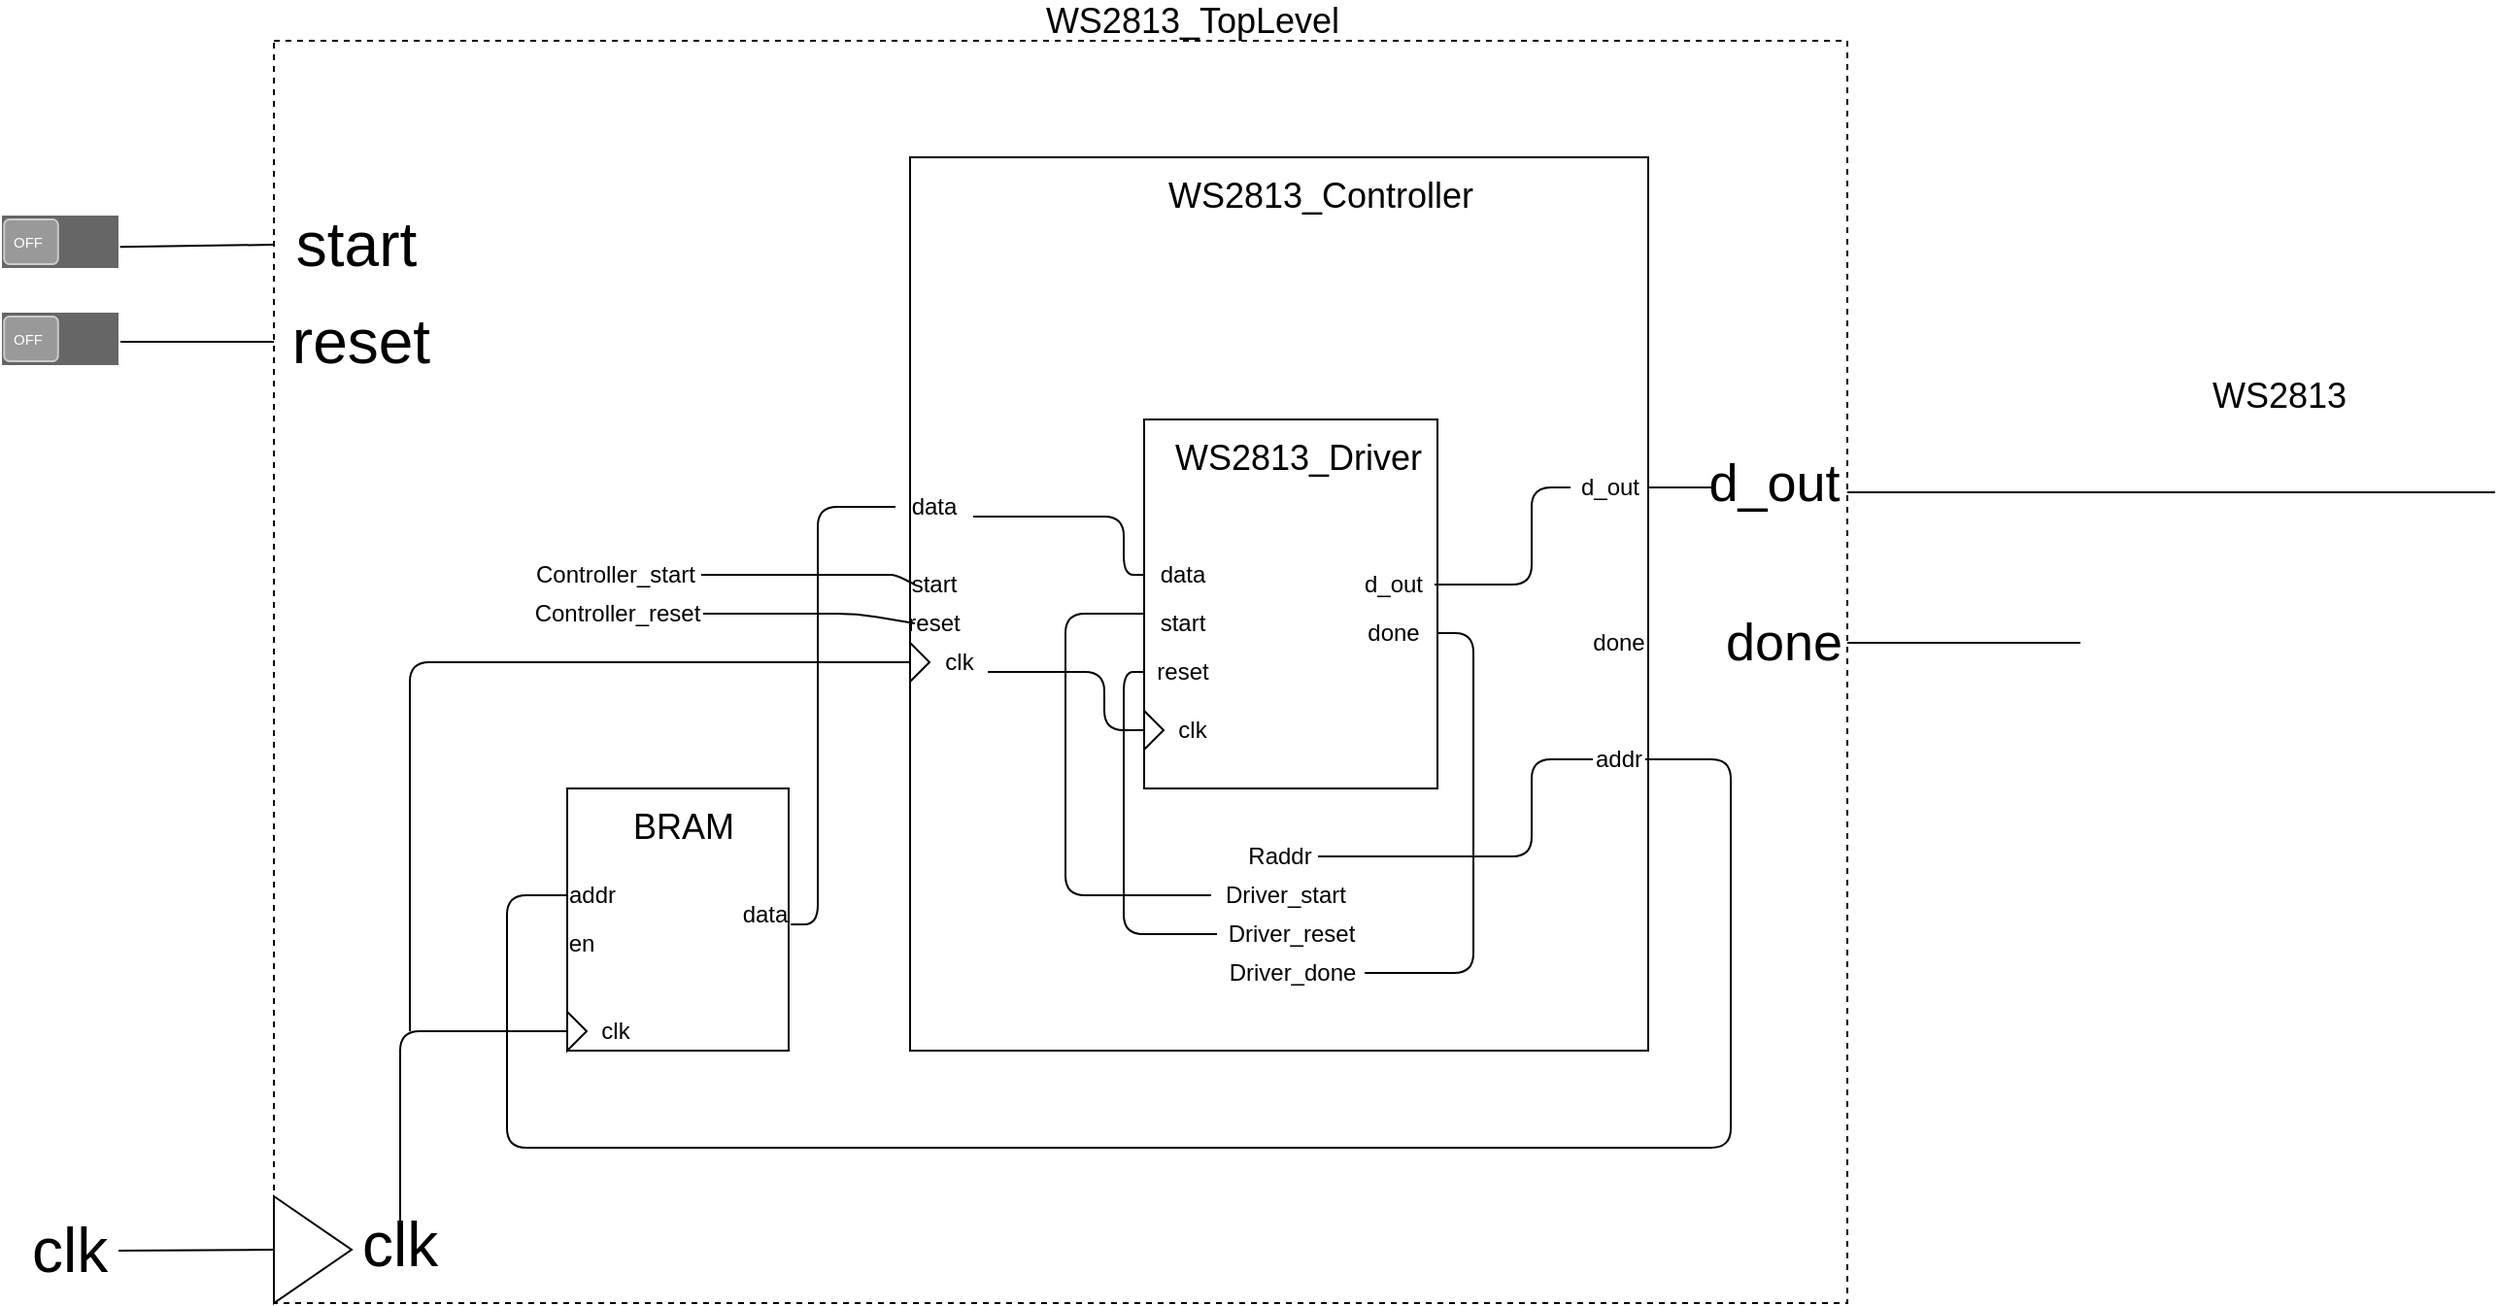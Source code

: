 <mxfile version="12.3.2" type="device" pages="1"><diagram id="CZRRUgcOlWJ4WVVWiVzo" name="Page-1"><mxGraphModel dx="2272" dy="822" grid="1" gridSize="10" guides="1" tooltips="1" connect="1" arrows="1" fold="1" page="1" pageScale="1" pageWidth="850" pageHeight="1100" math="0" shadow="0"><root><mxCell id="0"/><mxCell id="1" parent="0"/><mxCell id="h8lUSs1qUFer4LkvoyvZ-120" value="" style="rounded=0;whiteSpace=wrap;html=1;fillColor=none;dashed=1;" vertex="1" parent="1"><mxGeometry x="-80" y="370" width="810" height="650" as="geometry"/></mxCell><mxCell id="h8lUSs1qUFer4LkvoyvZ-28" value="" style="shape=image;html=1;verticalAlign=top;verticalLabelPosition=bottom;labelBackgroundColor=#ffffff;imageAspect=0;aspect=fixed;image=https://cdn2.iconfinder.com/data/icons/electronic-13/480/6-electronic-led-icon-2-128.png" vertex="1" parent="1"><mxGeometry x="983.5" y="577.5" width="30" height="30" as="geometry"/></mxCell><mxCell id="h8lUSs1qUFer4LkvoyvZ-29" value="" style="endArrow=none;html=1;exitX=1;exitY=0.75;exitDx=0;exitDy=0;" edge="1" parent="1" source="h8lUSs1qUFer4LkvoyvZ-122"><mxGeometry width="50" height="50" relative="1" as="geometry"><mxPoint x="750" y="603" as="sourcePoint"/><mxPoint x="1063.5" y="602.5" as="targetPoint"/></mxGeometry></mxCell><mxCell id="h8lUSs1qUFer4LkvoyvZ-30" value="" style="shape=image;html=1;verticalAlign=top;verticalLabelPosition=bottom;labelBackgroundColor=#ffffff;imageAspect=0;aspect=fixed;image=https://cdn2.iconfinder.com/data/icons/electronic-13/480/6-electronic-led-icon-2-128.png" vertex="1" parent="1"><mxGeometry x="1023.5" y="577.5" width="30" height="30" as="geometry"/></mxCell><mxCell id="h8lUSs1qUFer4LkvoyvZ-31" value="" style="shape=image;html=1;verticalAlign=top;verticalLabelPosition=bottom;labelBackgroundColor=#ffffff;imageAspect=0;aspect=fixed;image=https://cdn2.iconfinder.com/data/icons/electronic-13/480/6-electronic-led-icon-2-128.png" vertex="1" parent="1"><mxGeometry x="943.5" y="577.5" width="30" height="30" as="geometry"/></mxCell><mxCell id="h8lUSs1qUFer4LkvoyvZ-32" value="" style="shape=image;html=1;verticalAlign=top;verticalLabelPosition=bottom;labelBackgroundColor=#ffffff;imageAspect=0;aspect=fixed;image=https://cdn2.iconfinder.com/data/icons/electronic-13/480/6-electronic-led-icon-2-128.png" vertex="1" parent="1"><mxGeometry x="903.5" y="577.5" width="30" height="30" as="geometry"/></mxCell><mxCell id="h8lUSs1qUFer4LkvoyvZ-33" value="" style="shape=image;html=1;verticalAlign=top;verticalLabelPosition=bottom;labelBackgroundColor=#ffffff;imageAspect=0;aspect=fixed;image=https://cdn2.iconfinder.com/data/icons/electronic-13/480/6-electronic-led-icon-2-128.png" vertex="1" parent="1"><mxGeometry x="863.5" y="577.5" width="30" height="30" as="geometry"/></mxCell><mxCell id="h8lUSs1qUFer4LkvoyvZ-34" value="" style="shape=image;html=1;verticalAlign=top;verticalLabelPosition=bottom;labelBackgroundColor=#ffffff;imageAspect=0;aspect=fixed;image=https://cdn2.iconfinder.com/data/icons/electronic-13/480/6-electronic-led-icon-2-128.png" vertex="1" parent="1"><mxGeometry x="823.5" y="577.5" width="30" height="30" as="geometry"/></mxCell><mxCell id="h8lUSs1qUFer4LkvoyvZ-37" value="" style="rounded=0;whiteSpace=wrap;html=1;" vertex="1" parent="1"><mxGeometry x="71" y="755" width="114" height="135" as="geometry"/></mxCell><mxCell id="h8lUSs1qUFer4LkvoyvZ-38" value="BRAM" style="text;html=1;strokeColor=none;fillColor=none;align=center;verticalAlign=middle;whiteSpace=wrap;rounded=0;fontSize=18;" vertex="1" parent="1"><mxGeometry x="111" y="765" width="40" height="20" as="geometry"/></mxCell><mxCell id="h8lUSs1qUFer4LkvoyvZ-62" value="WS2813" style="text;html=1;strokeColor=none;fillColor=none;align=center;verticalAlign=middle;whiteSpace=wrap;rounded=0;fontSize=18;" vertex="1" parent="1"><mxGeometry x="914" y="543" width="77" height="20" as="geometry"/></mxCell><mxCell id="h8lUSs1qUFer4LkvoyvZ-75" value="" style="rounded=0;whiteSpace=wrap;html=1;" vertex="1" parent="1"><mxGeometry x="247.5" y="430" width="380" height="460" as="geometry"/></mxCell><mxCell id="h8lUSs1qUFer4LkvoyvZ-76" value="" style="triangle;whiteSpace=wrap;html=1;" vertex="1" parent="1"><mxGeometry x="247.5" y="680" width="10" height="20" as="geometry"/></mxCell><mxCell id="h8lUSs1qUFer4LkvoyvZ-77" value="clk" style="text;html=1;strokeColor=none;fillColor=none;align=center;verticalAlign=middle;whiteSpace=wrap;rounded=0;" vertex="1" parent="1"><mxGeometry x="257.5" y="680" width="30" height="20" as="geometry"/></mxCell><mxCell id="h8lUSs1qUFer4LkvoyvZ-78" value="start" style="text;html=1;strokeColor=none;fillColor=none;align=center;verticalAlign=middle;whiteSpace=wrap;rounded=0;" vertex="1" parent="1"><mxGeometry x="240" y="640" width="40" height="20" as="geometry"/></mxCell><mxCell id="h8lUSs1qUFer4LkvoyvZ-79" value="reset" style="text;html=1;strokeColor=none;fillColor=none;align=center;verticalAlign=middle;whiteSpace=wrap;rounded=0;" vertex="1" parent="1"><mxGeometry x="240" y="660" width="40" height="20" as="geometry"/></mxCell><mxCell id="h8lUSs1qUFer4LkvoyvZ-80" value="data" style="text;html=1;strokeColor=none;fillColor=none;align=center;verticalAlign=middle;whiteSpace=wrap;rounded=0;" vertex="1" parent="1"><mxGeometry x="240" y="600" width="40" height="20" as="geometry"/></mxCell><mxCell id="h8lUSs1qUFer4LkvoyvZ-82" value="d_out" style="text;html=1;strokeColor=none;fillColor=none;align=center;verticalAlign=middle;whiteSpace=wrap;rounded=0;" vertex="1" parent="1"><mxGeometry x="587.5" y="590" width="40" height="20" as="geometry"/></mxCell><mxCell id="h8lUSs1qUFer4LkvoyvZ-83" value="&lt;font style=&quot;font-size: 18px&quot;&gt;WS2813_Controller&lt;/font&gt;" style="text;html=1;strokeColor=none;fillColor=none;align=center;verticalAlign=middle;whiteSpace=wrap;rounded=0;" vertex="1" parent="1"><mxGeometry x="373.5" y="440" width="170" height="20" as="geometry"/></mxCell><mxCell id="h8lUSs1qUFer4LkvoyvZ-84" value="addr" style="text;html=1;strokeColor=none;fillColor=none;align=center;verticalAlign=middle;whiteSpace=wrap;rounded=0;" vertex="1" parent="1"><mxGeometry x="599" y="730" width="27" height="20" as="geometry"/></mxCell><mxCell id="h8lUSs1qUFer4LkvoyvZ-85" value="" style="rounded=0;whiteSpace=wrap;html=1;" vertex="1" parent="1"><mxGeometry x="368" y="565" width="151" height="190" as="geometry"/></mxCell><mxCell id="h8lUSs1qUFer4LkvoyvZ-86" value="&lt;font style=&quot;font-size: 18px&quot;&gt;WS2813_Driver&lt;/font&gt;" style="text;html=1;strokeColor=none;fillColor=none;align=center;verticalAlign=middle;whiteSpace=wrap;rounded=0;" vertex="1" parent="1"><mxGeometry x="387" y="575" width="121" height="20" as="geometry"/></mxCell><mxCell id="h8lUSs1qUFer4LkvoyvZ-87" value="done" style="text;html=1;strokeColor=none;fillColor=none;align=center;verticalAlign=middle;whiteSpace=wrap;rounded=0;" vertex="1" parent="1"><mxGeometry x="599" y="670" width="27" height="20" as="geometry"/></mxCell><mxCell id="h8lUSs1qUFer4LkvoyvZ-88" value="data" style="text;html=1;strokeColor=none;fillColor=none;align=center;verticalAlign=middle;whiteSpace=wrap;rounded=0;" vertex="1" parent="1"><mxGeometry x="367.5" y="635" width="40" height="20" as="geometry"/></mxCell><mxCell id="h8lUSs1qUFer4LkvoyvZ-89" value="start" style="text;html=1;strokeColor=none;fillColor=none;align=center;verticalAlign=middle;whiteSpace=wrap;rounded=0;" vertex="1" parent="1"><mxGeometry x="367.5" y="660" width="40" height="20" as="geometry"/></mxCell><mxCell id="h8lUSs1qUFer4LkvoyvZ-90" value="reset" style="text;html=1;strokeColor=none;fillColor=none;align=center;verticalAlign=middle;whiteSpace=wrap;rounded=0;" vertex="1" parent="1"><mxGeometry x="367.5" y="685" width="40" height="20" as="geometry"/></mxCell><mxCell id="h8lUSs1qUFer4LkvoyvZ-91" value="d_out" style="text;html=1;strokeColor=none;fillColor=none;align=center;verticalAlign=middle;whiteSpace=wrap;rounded=0;" vertex="1" parent="1"><mxGeometry x="478.5" y="640" width="35" height="20" as="geometry"/></mxCell><mxCell id="h8lUSs1qUFer4LkvoyvZ-92" value="done" style="text;html=1;strokeColor=none;fillColor=none;align=center;verticalAlign=middle;whiteSpace=wrap;rounded=0;" vertex="1" parent="1"><mxGeometry x="482.5" y="665" width="27" height="20" as="geometry"/></mxCell><mxCell id="h8lUSs1qUFer4LkvoyvZ-96" value="" style="triangle;whiteSpace=wrap;html=1;" vertex="1" parent="1"><mxGeometry x="368" y="715" width="10" height="20" as="geometry"/></mxCell><mxCell id="h8lUSs1qUFer4LkvoyvZ-97" value="clk" style="text;html=1;strokeColor=none;fillColor=none;align=center;verticalAlign=middle;whiteSpace=wrap;rounded=0;" vertex="1" parent="1"><mxGeometry x="378" y="715" width="30" height="20" as="geometry"/></mxCell><mxCell id="h8lUSs1qUFer4LkvoyvZ-99" value="" style="endArrow=none;html=1;exitX=1;exitY=0.75;exitDx=0;exitDy=0;entryX=0;entryY=0.5;entryDx=0;entryDy=0;" edge="1" parent="1" source="h8lUSs1qUFer4LkvoyvZ-80" target="h8lUSs1qUFer4LkvoyvZ-88"><mxGeometry width="50" height="50" relative="1" as="geometry"><mxPoint x="727.5" y="690" as="sourcePoint"/><mxPoint x="777.5" y="640" as="targetPoint"/><Array as="points"><mxPoint x="357.5" y="615"/><mxPoint x="357.5" y="645"/></Array></mxGeometry></mxCell><mxCell id="h8lUSs1qUFer4LkvoyvZ-100" value="" style="endArrow=none;html=1;entryX=0;entryY=0.5;entryDx=0;entryDy=0;" edge="1" parent="1" target="h8lUSs1qUFer4LkvoyvZ-96"><mxGeometry width="50" height="50" relative="1" as="geometry"><mxPoint x="287.5" y="695" as="sourcePoint"/><mxPoint x="777.5" y="630" as="targetPoint"/><Array as="points"><mxPoint x="347.5" y="695"/><mxPoint x="347.5" y="725"/></Array></mxGeometry></mxCell><mxCell id="h8lUSs1qUFer4LkvoyvZ-101" value="" style="endArrow=none;html=1;entryX=0;entryY=0.5;entryDx=0;entryDy=0;" edge="1" parent="1" target="h8lUSs1qUFer4LkvoyvZ-82"><mxGeometry width="50" height="50" relative="1" as="geometry"><mxPoint x="517.5" y="650" as="sourcePoint"/><mxPoint x="767.5" y="660" as="targetPoint"/><Array as="points"><mxPoint x="567.5" y="650"/><mxPoint x="567.5" y="600"/></Array></mxGeometry></mxCell><mxCell id="h8lUSs1qUFer4LkvoyvZ-102" value="Raddr" style="text;html=1;strokeColor=none;fillColor=none;align=center;verticalAlign=middle;whiteSpace=wrap;rounded=0;" vertex="1" parent="1"><mxGeometry x="417.5" y="780" width="40" height="20" as="geometry"/></mxCell><mxCell id="h8lUSs1qUFer4LkvoyvZ-103" value="Driver_start" style="text;html=1;strokeColor=none;fillColor=none;align=center;verticalAlign=middle;whiteSpace=wrap;rounded=0;" vertex="1" parent="1"><mxGeometry x="402.5" y="800" width="76" height="20" as="geometry"/></mxCell><mxCell id="h8lUSs1qUFer4LkvoyvZ-104" value="Driver_reset" style="text;html=1;strokeColor=none;fillColor=none;align=center;verticalAlign=middle;whiteSpace=wrap;rounded=0;" vertex="1" parent="1"><mxGeometry x="405.5" y="820" width="76" height="20" as="geometry"/></mxCell><mxCell id="h8lUSs1qUFer4LkvoyvZ-105" value="Driver_done" style="text;html=1;strokeColor=none;fillColor=none;align=center;verticalAlign=middle;whiteSpace=wrap;rounded=0;" vertex="1" parent="1"><mxGeometry x="406.5" y="840" width="75" height="20" as="geometry"/></mxCell><mxCell id="h8lUSs1qUFer4LkvoyvZ-106" value="" style="endArrow=none;html=1;entryX=0;entryY=0.25;entryDx=0;entryDy=0;exitX=0;exitY=0.5;exitDx=0;exitDy=0;" edge="1" parent="1" source="h8lUSs1qUFer4LkvoyvZ-103" target="h8lUSs1qUFer4LkvoyvZ-89"><mxGeometry width="50" height="50" relative="1" as="geometry"><mxPoint x="307.5" y="820" as="sourcePoint"/><mxPoint x="357.5" y="770" as="targetPoint"/><Array as="points"><mxPoint x="327.5" y="810"/><mxPoint x="327.5" y="665"/></Array></mxGeometry></mxCell><mxCell id="h8lUSs1qUFer4LkvoyvZ-107" value="" style="endArrow=none;html=1;exitX=0;exitY=0.5;exitDx=0;exitDy=0;entryX=0;entryY=0.5;entryDx=0;entryDy=0;" edge="1" parent="1" source="h8lUSs1qUFer4LkvoyvZ-104" target="h8lUSs1qUFer4LkvoyvZ-90"><mxGeometry width="50" height="50" relative="1" as="geometry"><mxPoint x="687.5" y="800" as="sourcePoint"/><mxPoint x="737.5" y="750" as="targetPoint"/><Array as="points"><mxPoint x="357.5" y="830"/><mxPoint x="357.5" y="695"/></Array></mxGeometry></mxCell><mxCell id="h8lUSs1qUFer4LkvoyvZ-109" value="" style="endArrow=none;html=1;exitX=0.997;exitY=0.579;exitDx=0;exitDy=0;exitPerimeter=0;entryX=1;entryY=0.5;entryDx=0;entryDy=0;" edge="1" parent="1" source="h8lUSs1qUFer4LkvoyvZ-85" target="h8lUSs1qUFer4LkvoyvZ-105"><mxGeometry width="50" height="50" relative="1" as="geometry"><mxPoint x="687.5" y="790" as="sourcePoint"/><mxPoint x="737.5" y="740" as="targetPoint"/><Array as="points"><mxPoint x="537.5" y="675"/><mxPoint x="537.5" y="850"/></Array></mxGeometry></mxCell><mxCell id="h8lUSs1qUFer4LkvoyvZ-110" value="" style="endArrow=none;html=1;exitX=1;exitY=0.5;exitDx=0;exitDy=0;entryX=0;entryY=0.5;entryDx=0;entryDy=0;" edge="1" parent="1" source="h8lUSs1qUFer4LkvoyvZ-102" target="h8lUSs1qUFer4LkvoyvZ-84"><mxGeometry width="50" height="50" relative="1" as="geometry"><mxPoint x="737.5" y="810" as="sourcePoint"/><mxPoint x="787.5" y="760" as="targetPoint"/><Array as="points"><mxPoint x="567.5" y="790"/><mxPoint x="567.5" y="740"/></Array></mxGeometry></mxCell><mxCell id="h8lUSs1qUFer4LkvoyvZ-111" value="" style="triangle;whiteSpace=wrap;html=1;" vertex="1" parent="1"><mxGeometry x="71" y="870" width="10" height="20" as="geometry"/></mxCell><mxCell id="h8lUSs1qUFer4LkvoyvZ-112" value="clk" style="text;html=1;strokeColor=none;fillColor=none;align=center;verticalAlign=middle;whiteSpace=wrap;rounded=0;" vertex="1" parent="1"><mxGeometry x="81" y="870" width="30" height="20" as="geometry"/></mxCell><mxCell id="h8lUSs1qUFer4LkvoyvZ-113" value="data" style="text;html=1;strokeColor=none;fillColor=none;align=center;verticalAlign=middle;whiteSpace=wrap;rounded=0;" vertex="1" parent="1"><mxGeometry x="160" y="810" width="26" height="20" as="geometry"/></mxCell><mxCell id="h8lUSs1qUFer4LkvoyvZ-116" value="addr" style="text;html=1;strokeColor=none;fillColor=none;align=center;verticalAlign=middle;whiteSpace=wrap;rounded=0;" vertex="1" parent="1"><mxGeometry x="71" y="800" width="26" height="20" as="geometry"/></mxCell><mxCell id="h8lUSs1qUFer4LkvoyvZ-117" value="en" style="text;html=1;strokeColor=none;fillColor=none;align=center;verticalAlign=middle;whiteSpace=wrap;rounded=0;" vertex="1" parent="1"><mxGeometry x="71" y="825" width="15" height="20" as="geometry"/></mxCell><mxCell id="h8lUSs1qUFer4LkvoyvZ-118" value="" style="endArrow=none;html=1;entryX=0;entryY=0.5;entryDx=0;entryDy=0;exitX=1;exitY=0.75;exitDx=0;exitDy=0;" edge="1" parent="1" source="h8lUSs1qUFer4LkvoyvZ-113" target="h8lUSs1qUFer4LkvoyvZ-80"><mxGeometry width="50" height="50" relative="1" as="geometry"><mxPoint x="120" y="710" as="sourcePoint"/><mxPoint x="170" y="660" as="targetPoint"/><Array as="points"><mxPoint x="200" y="825"/><mxPoint x="200" y="610"/></Array></mxGeometry></mxCell><mxCell id="h8lUSs1qUFer4LkvoyvZ-119" value="" style="endArrow=none;html=1;exitX=1;exitY=0.5;exitDx=0;exitDy=0;entryX=0;entryY=0.5;entryDx=0;entryDy=0;" edge="1" parent="1" source="h8lUSs1qUFer4LkvoyvZ-84" target="h8lUSs1qUFer4LkvoyvZ-116"><mxGeometry width="50" height="50" relative="1" as="geometry"><mxPoint x="690" y="760" as="sourcePoint"/><mxPoint x="740" y="710" as="targetPoint"/><Array as="points"><mxPoint x="670" y="740"/><mxPoint x="670" y="940"/><mxPoint x="40" y="940"/><mxPoint x="40" y="810"/></Array></mxGeometry></mxCell><mxCell id="h8lUSs1qUFer4LkvoyvZ-121" value="" style="endArrow=none;html=1;exitX=1;exitY=0.5;exitDx=0;exitDy=0;" edge="1" parent="1" source="h8lUSs1qUFer4LkvoyvZ-82"><mxGeometry width="50" height="50" relative="1" as="geometry"><mxPoint x="633.5" y="585" as="sourcePoint"/><mxPoint x="660" y="600" as="targetPoint"/></mxGeometry></mxCell><mxCell id="h8lUSs1qUFer4LkvoyvZ-122" value="d_out" style="text;html=1;strokeColor=none;fillColor=none;align=center;verticalAlign=middle;whiteSpace=wrap;rounded=0;dashed=1;fontSize=27;" vertex="1" parent="1"><mxGeometry x="655" y="587.5" width="75" height="20" as="geometry"/></mxCell><mxCell id="h8lUSs1qUFer4LkvoyvZ-124" value="&lt;font style=&quot;font-size: 18px&quot;&gt;WS2813_TopLevel&lt;/font&gt;" style="text;html=1;strokeColor=none;fillColor=none;align=center;verticalAlign=middle;whiteSpace=wrap;rounded=0;" vertex="1" parent="1"><mxGeometry x="308" y="350" width="170" height="20" as="geometry"/></mxCell><mxCell id="h8lUSs1qUFer4LkvoyvZ-125" value="" style="triangle;whiteSpace=wrap;html=1;" vertex="1" parent="1"><mxGeometry x="-80" y="965" width="40" height="55" as="geometry"/></mxCell><mxCell id="h8lUSs1qUFer4LkvoyvZ-126" value="clk" style="text;html=1;strokeColor=none;fillColor=none;align=center;verticalAlign=middle;whiteSpace=wrap;rounded=0;fontSize=32;" vertex="1" parent="1"><mxGeometry x="-30" y="980" width="30" height="20" as="geometry"/></mxCell><mxCell id="h8lUSs1qUFer4LkvoyvZ-128" value="clk" style="text;html=1;strokeColor=none;fillColor=none;align=center;verticalAlign=middle;whiteSpace=wrap;rounded=0;fontSize=32;" vertex="1" parent="1"><mxGeometry x="-200" y="982.5" width="30" height="20" as="geometry"/></mxCell><mxCell id="h8lUSs1qUFer4LkvoyvZ-129" value="" style="endArrow=none;html=1;fontSize=27;entryX=0;entryY=0.5;entryDx=0;entryDy=0;" edge="1" parent="1" target="h8lUSs1qUFer4LkvoyvZ-125"><mxGeometry width="50" height="50" relative="1" as="geometry"><mxPoint x="-160" y="993" as="sourcePoint"/><mxPoint x="-110" y="890" as="targetPoint"/></mxGeometry></mxCell><mxCell id="h8lUSs1qUFer4LkvoyvZ-130" value="start" style="text;html=1;strokeColor=none;fillColor=none;align=center;verticalAlign=middle;whiteSpace=wrap;rounded=0;fontSize=32;" vertex="1" parent="1"><mxGeometry x="-80" y="460" width="85" height="30" as="geometry"/></mxCell><mxCell id="h8lUSs1qUFer4LkvoyvZ-131" value="reset" style="text;html=1;strokeColor=none;fillColor=none;align=center;verticalAlign=middle;whiteSpace=wrap;rounded=0;fontSize=32;" vertex="1" parent="1"><mxGeometry x="-80" y="510" width="90" height="30" as="geometry"/></mxCell><mxCell id="h8lUSs1qUFer4LkvoyvZ-132" value="" style="verticalLabelPosition=bottom;verticalAlign=top;html=1;shadow=0;dashed=0;strokeWidth=1;shape=mxgraph.android.switch_off;fillColor=#666666;" vertex="1" parent="1"><mxGeometry x="-220" y="460" width="60" height="27" as="geometry"/></mxCell><mxCell id="h8lUSs1qUFer4LkvoyvZ-133" value="" style="endArrow=none;html=1;fontSize=27;entryX=0;entryY=0.5;entryDx=0;entryDy=0;" edge="1" parent="1" target="h8lUSs1qUFer4LkvoyvZ-131"><mxGeometry width="50" height="50" relative="1" as="geometry"><mxPoint x="-159" y="525" as="sourcePoint"/><mxPoint x="50" y="570" as="targetPoint"/></mxGeometry></mxCell><mxCell id="h8lUSs1qUFer4LkvoyvZ-134" value="" style="endArrow=none;html=1;fontSize=27;exitX=0;exitY=0.5;exitDx=0;exitDy=0;entryX=1.013;entryY=0.595;entryDx=0;entryDy=0;entryPerimeter=0;" edge="1" parent="1" source="h8lUSs1qUFer4LkvoyvZ-130" target="h8lUSs1qUFer4LkvoyvZ-132"><mxGeometry width="50" height="50" relative="1" as="geometry"><mxPoint x="-190" y="410" as="sourcePoint"/><mxPoint x="-140" y="360" as="targetPoint"/></mxGeometry></mxCell><mxCell id="h8lUSs1qUFer4LkvoyvZ-135" value="" style="endArrow=none;html=1;fontSize=27;entryX=0;entryY=0.5;entryDx=0;entryDy=0;exitX=0.5;exitY=0;exitDx=0;exitDy=0;" edge="1" parent="1" source="h8lUSs1qUFer4LkvoyvZ-126" target="h8lUSs1qUFer4LkvoyvZ-111"><mxGeometry width="50" height="50" relative="1" as="geometry"><mxPoint x="-20" y="870" as="sourcePoint"/><mxPoint x="30" y="820" as="targetPoint"/><Array as="points"><mxPoint x="-15" y="880"/></Array></mxGeometry></mxCell><mxCell id="h8lUSs1qUFer4LkvoyvZ-136" value="" style="endArrow=none;html=1;fontSize=27;entryX=0;entryY=0.5;entryDx=0;entryDy=0;" edge="1" parent="1" target="h8lUSs1qUFer4LkvoyvZ-76"><mxGeometry width="50" height="50" relative="1" as="geometry"><mxPoint x="-10" y="880" as="sourcePoint"/><mxPoint x="130" y="630" as="targetPoint"/><Array as="points"><mxPoint x="-10" y="690"/></Array></mxGeometry></mxCell><mxCell id="h8lUSs1qUFer4LkvoyvZ-137" value="Controller_start" style="text;html=1;strokeColor=none;fillColor=none;align=center;verticalAlign=middle;whiteSpace=wrap;rounded=0;" vertex="1" parent="1"><mxGeometry x="52" y="635" width="88" height="20" as="geometry"/></mxCell><mxCell id="h8lUSs1qUFer4LkvoyvZ-138" value="Controller_reset" style="text;html=1;strokeColor=none;fillColor=none;align=center;verticalAlign=middle;whiteSpace=wrap;rounded=0;" vertex="1" parent="1"><mxGeometry x="53" y="655" width="88" height="20" as="geometry"/></mxCell><mxCell id="h8lUSs1qUFer4LkvoyvZ-139" value="done" style="text;html=1;strokeColor=none;fillColor=none;align=center;verticalAlign=middle;whiteSpace=wrap;rounded=0;dashed=1;fontSize=27;" vertex="1" parent="1"><mxGeometry x="665" y="670" width="65" height="20" as="geometry"/></mxCell><mxCell id="h8lUSs1qUFer4LkvoyvZ-140" value="" style="shape=image;html=1;verticalAlign=top;verticalLabelPosition=bottom;labelBackgroundColor=#ffffff;imageAspect=0;aspect=fixed;image=https://cdn2.iconfinder.com/data/icons/electronic-13/480/6-electronic-led-icon-2-128.png" vertex="1" parent="1"><mxGeometry x="833.5" y="660" width="30" height="30" as="geometry"/></mxCell><mxCell id="h8lUSs1qUFer4LkvoyvZ-141" value="" style="endArrow=none;html=1;fontSize=27;exitX=1;exitY=0.5;exitDx=0;exitDy=0;" edge="1" parent="1" source="h8lUSs1qUFer4LkvoyvZ-139"><mxGeometry width="50" height="50" relative="1" as="geometry"><mxPoint x="940" y="720" as="sourcePoint"/><mxPoint x="850" y="680" as="targetPoint"/></mxGeometry></mxCell><mxCell id="h8lUSs1qUFer4LkvoyvZ-142" value="" style="endArrow=none;html=1;fontSize=27;exitX=1;exitY=0.5;exitDx=0;exitDy=0;" edge="1" parent="1" source="h8lUSs1qUFer4LkvoyvZ-137"><mxGeometry width="50" height="50" relative="1" as="geometry"><mxPoint x="160" y="610" as="sourcePoint"/><mxPoint x="250" y="650" as="targetPoint"/><Array as="points"><mxPoint x="230" y="645"/><mxPoint x="240" y="645"/></Array></mxGeometry></mxCell><mxCell id="h8lUSs1qUFer4LkvoyvZ-143" value="" style="endArrow=none;html=1;fontSize=27;exitX=1;exitY=0.5;exitDx=0;exitDy=0;entryX=0.25;entryY=0.5;entryDx=0;entryDy=0;entryPerimeter=0;" edge="1" parent="1" source="h8lUSs1qUFer4LkvoyvZ-138" target="h8lUSs1qUFer4LkvoyvZ-79"><mxGeometry width="50" height="50" relative="1" as="geometry"><mxPoint x="130" y="610" as="sourcePoint"/><mxPoint x="180" y="560" as="targetPoint"/><Array as="points"><mxPoint x="220" y="665"/></Array></mxGeometry></mxCell><mxCell id="h8lUSs1qUFer4LkvoyvZ-144" value="" style="verticalLabelPosition=bottom;verticalAlign=top;html=1;shadow=0;dashed=0;strokeWidth=1;shape=mxgraph.android.switch_off;fillColor=#666666;" vertex="1" parent="1"><mxGeometry x="-220" y="510" width="60" height="27" as="geometry"/></mxCell></root></mxGraphModel></diagram></mxfile>